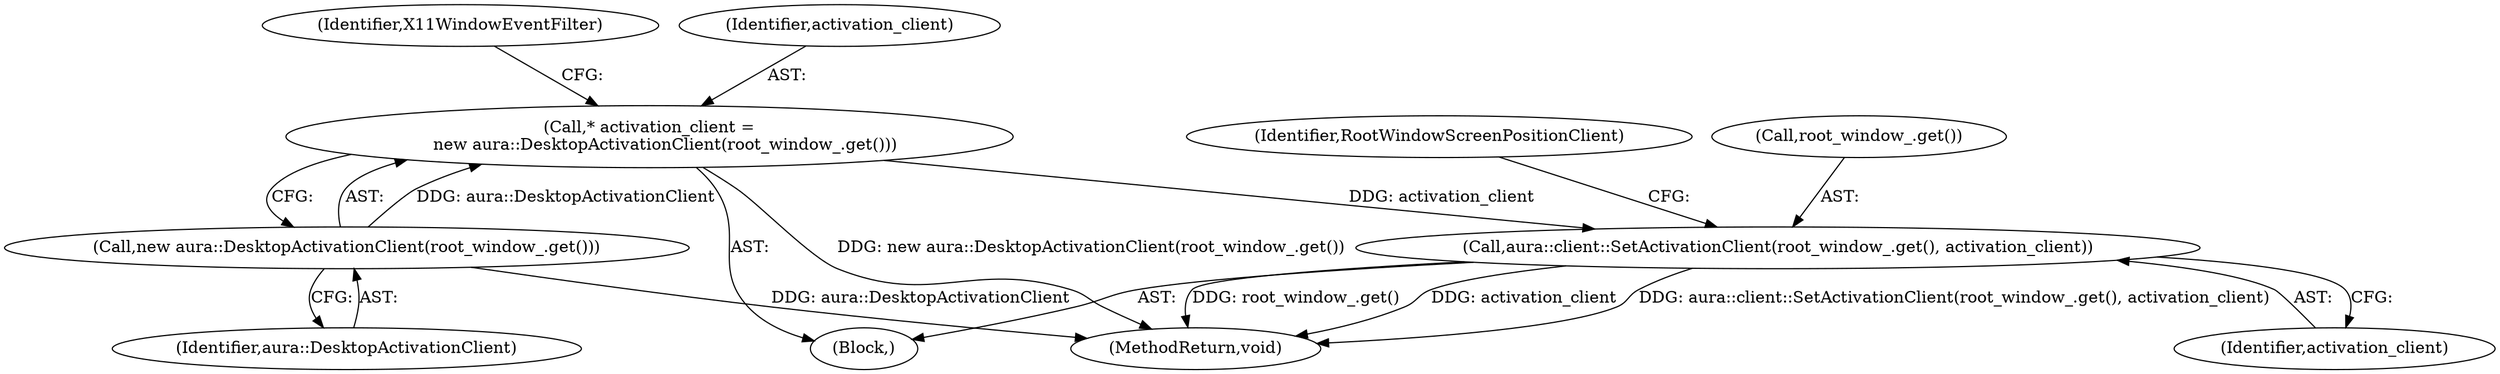 digraph "0_Chrome_00f695aec78100076c4085388ad13eafe6eaa7c1@pointer" {
"1000174" [label="(Call,aura::client::SetActivationClient(root_window_.get(), activation_client))"];
"1000161" [label="(Call,* activation_client =\n      new aura::DesktopActivationClient(root_window_.get()))"];
"1000163" [label="(Call,new aura::DesktopActivationClient(root_window_.get()))"];
"1000161" [label="(Call,* activation_client =\n      new aura::DesktopActivationClient(root_window_.get()))"];
"1000103" [label="(Block,)"];
"1000163" [label="(Call,new aura::DesktopActivationClient(root_window_.get()))"];
"1000167" [label="(Identifier,X11WindowEventFilter)"];
"1000175" [label="(Call,root_window_.get())"];
"1000176" [label="(Identifier,activation_client)"];
"1000162" [label="(Identifier,activation_client)"];
"1000174" [label="(Call,aura::client::SetActivationClient(root_window_.get(), activation_client))"];
"1000164" [label="(Identifier,aura::DesktopActivationClient)"];
"1000183" [label="(MethodReturn,void)"];
"1000179" [label="(Identifier,RootWindowScreenPositionClient)"];
"1000174" -> "1000103"  [label="AST: "];
"1000174" -> "1000176"  [label="CFG: "];
"1000175" -> "1000174"  [label="AST: "];
"1000176" -> "1000174"  [label="AST: "];
"1000179" -> "1000174"  [label="CFG: "];
"1000174" -> "1000183"  [label="DDG: activation_client"];
"1000174" -> "1000183"  [label="DDG: aura::client::SetActivationClient(root_window_.get(), activation_client)"];
"1000174" -> "1000183"  [label="DDG: root_window_.get()"];
"1000161" -> "1000174"  [label="DDG: activation_client"];
"1000161" -> "1000103"  [label="AST: "];
"1000161" -> "1000163"  [label="CFG: "];
"1000162" -> "1000161"  [label="AST: "];
"1000163" -> "1000161"  [label="AST: "];
"1000167" -> "1000161"  [label="CFG: "];
"1000161" -> "1000183"  [label="DDG: new aura::DesktopActivationClient(root_window_.get())"];
"1000163" -> "1000161"  [label="DDG: aura::DesktopActivationClient"];
"1000163" -> "1000164"  [label="CFG: "];
"1000164" -> "1000163"  [label="AST: "];
"1000163" -> "1000183"  [label="DDG: aura::DesktopActivationClient"];
}
